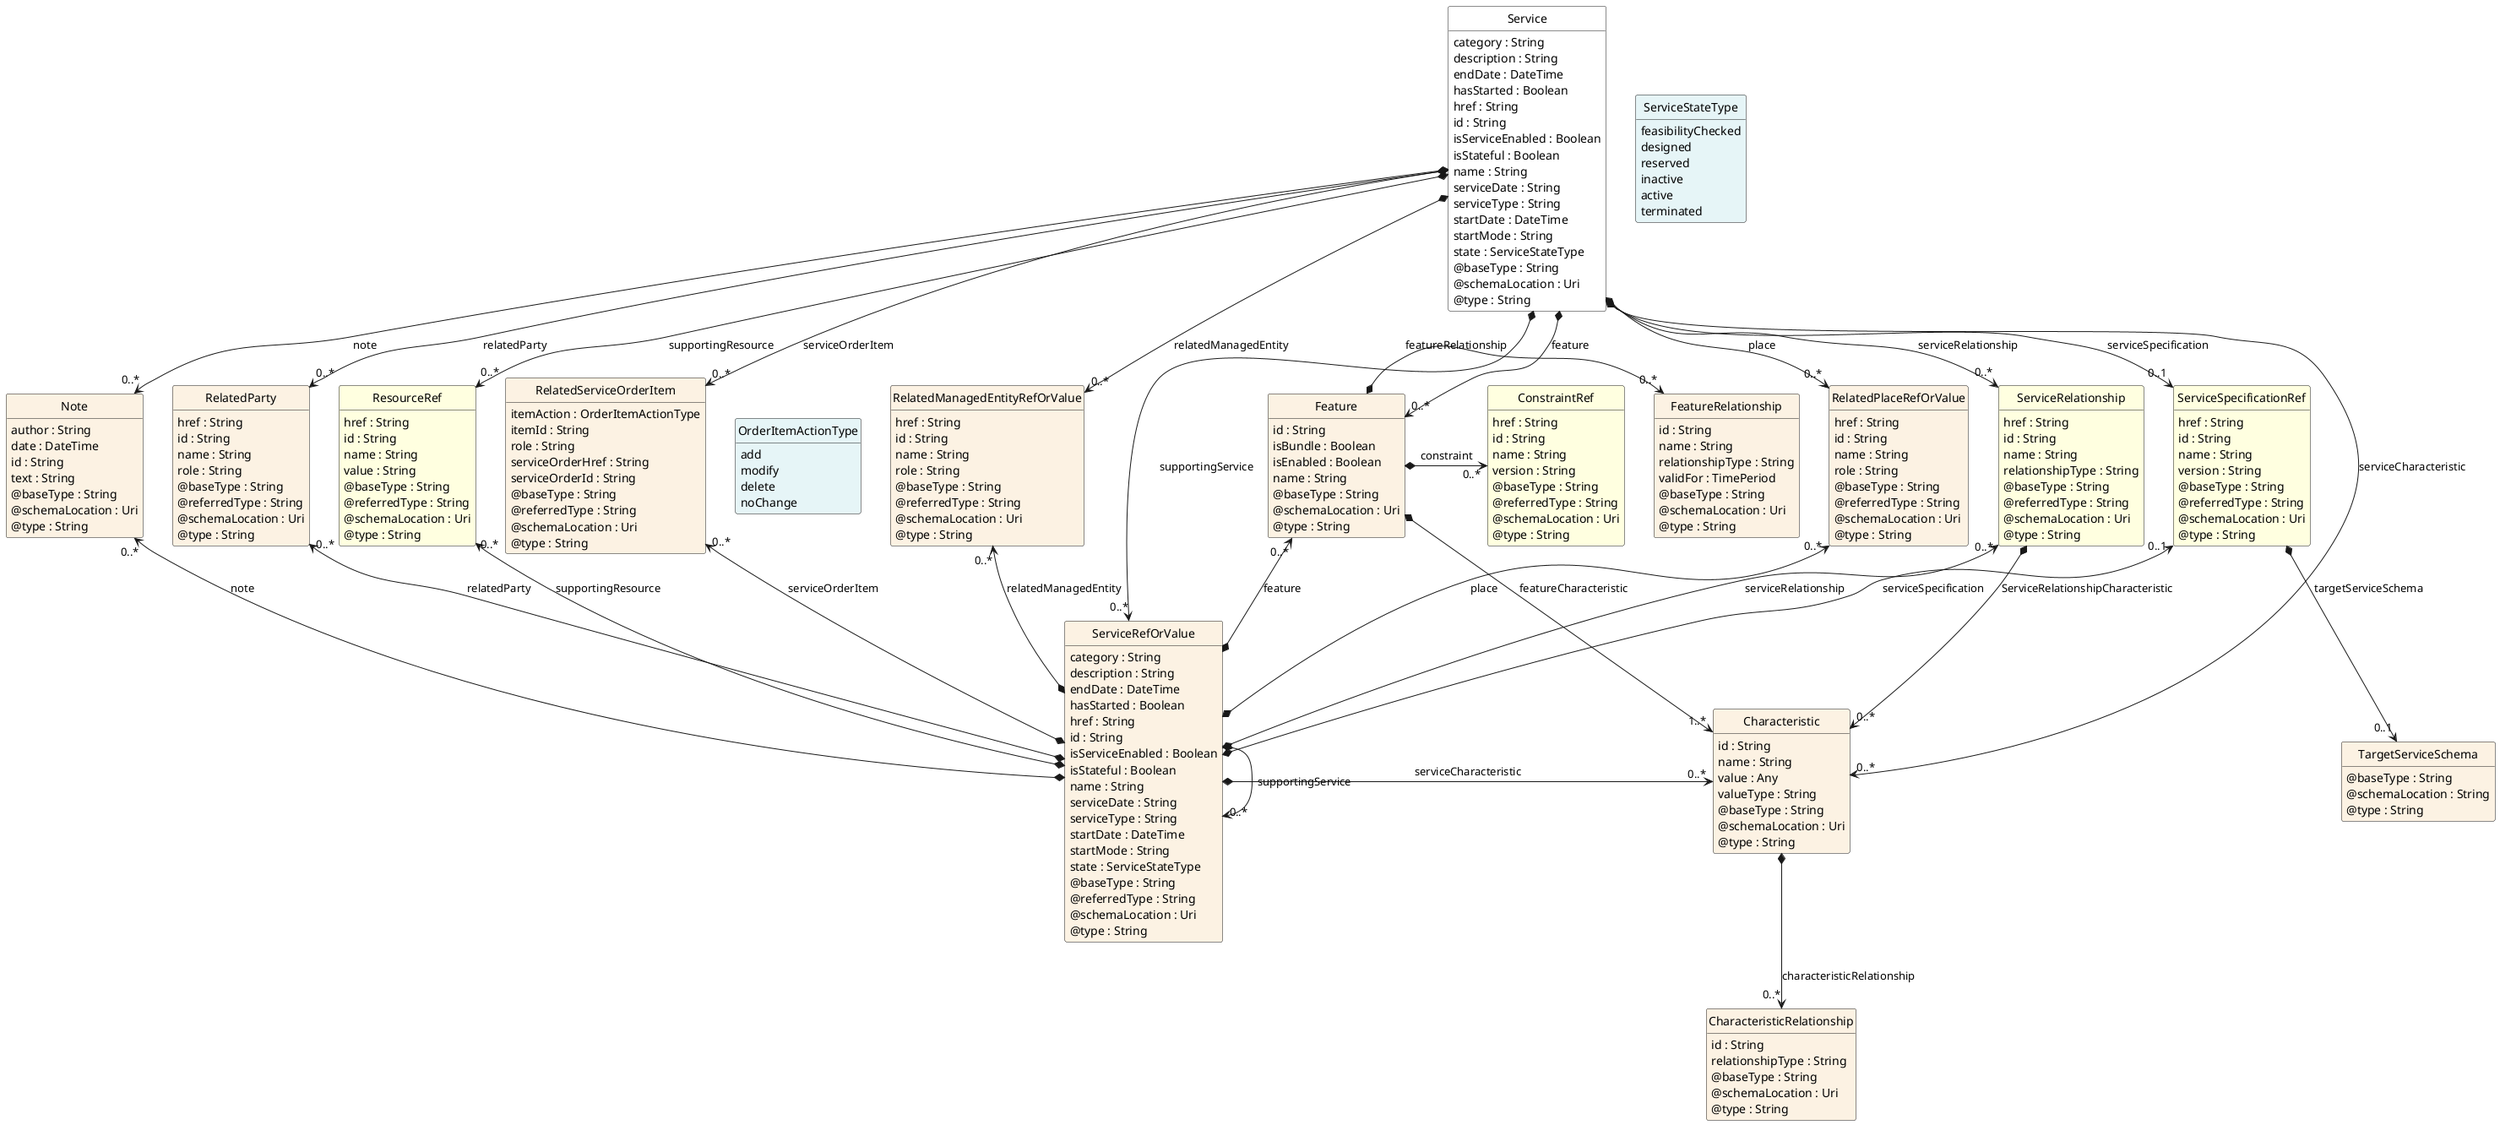 @startuml
hide circle
hide methods
hide stereotype
show <<Enumeration>> stereotype
skinparam class {
   BackgroundColor<<Enumeration>> #E6F5F7
   BackgroundColor<<Ref>> #FFFFE0
   BackgroundColor<<Pivot>> #FFFFFFF
   BackgroundColor #FCF2E3
}

class Service  <<Pivot>> {
    category : String
    description : String
    endDate : DateTime
    hasStarted : Boolean
    href : String
    id : String
    isServiceEnabled : Boolean
    isStateful : Boolean
    name : String
    serviceDate : String
    serviceType : String
    startDate : DateTime
    startMode : String
    state : ServiceStateType
    @baseType : String
    @schemaLocation : Uri
    @type : String
}

class ServiceStateType <<Enumeration>> {
    feasibilityChecked
    designed
    reserved
    inactive
    active
    terminated
}

class Note  {
    author : String
    date : DateTime
    id : String
    text : String
    @baseType : String
    @schemaLocation : Uri
    @type : String
}

class ResourceRef  <<Ref>> {
    href : String
    id : String
    name : String
    value : String
    @baseType : String
    @referredType : String
    @schemaLocation : Uri
    @type : String
}

class RelatedServiceOrderItem  {
    itemAction : OrderItemActionType
    itemId : String
    role : String
    serviceOrderHref : String
    serviceOrderId : String
    @baseType : String
    @referredType : String
    @schemaLocation : Uri
    @type : String
}

class OrderItemActionType <<Enumeration>> {
    add
    modify
    delete
    noChange
}

class ServiceRelationship  <<Ref>> {
    href : String
    id : String
    name : String
    relationshipType : String
    @baseType : String
    @referredType : String
    @schemaLocation : Uri
    @type : String
}

class Characteristic  {
    id : String
    name : String
    value : Any
    valueType : String
    @baseType : String
    @schemaLocation : Uri
    @type : String
}

class CharacteristicRelationship  {
    id : String
    relationshipType : String
    @baseType : String
    @schemaLocation : Uri
    @type : String
}

class Feature  {
    id : String
    isBundle : Boolean
    isEnabled : Boolean
    name : String
    @baseType : String
    @schemaLocation : Uri
    @type : String
}

class ConstraintRef  <<Ref>> {
    href : String
    id : String
    name : String
    version : String
    @baseType : String
    @referredType : String
    @schemaLocation : Uri
    @type : String
}

class FeatureRelationship  {
    id : String
    name : String
    relationshipType : String
    validFor : TimePeriod
    @baseType : String
    @schemaLocation : Uri
    @type : String
}

class RelatedManagedEntityRefOrValue  {
    href : String
    id : String
    name : String
    role : String
    @baseType : String
    @referredType : String
    @schemaLocation : Uri
    @type : String
}

class RelatedPlaceRefOrValue  {
    href : String
    id : String
    name : String
    role : String
    @baseType : String
    @referredType : String
    @schemaLocation : Uri
    @type : String
}

class ServiceSpecificationRef  <<Ref>> {
    href : String
    id : String
    name : String
    version : String
    @baseType : String
    @referredType : String
    @schemaLocation : Uri
    @type : String
}

class TargetServiceSchema  {
    @baseType : String
    @schemaLocation : String
    @type : String
}

class ServiceRefOrValue  {
    category : String
    description : String
    endDate : DateTime
    hasStarted : Boolean
    href : String
    id : String
    isServiceEnabled : Boolean
    isStateful : Boolean
    name : String
    serviceDate : String
    serviceType : String
    startDate : DateTime
    startMode : String
    state : ServiceStateType
    @baseType : String
    @referredType : String
    @schemaLocation : Uri
    @type : String
}

class RelatedParty  {
    href : String
    id : String
    name : String
    role : String
    @baseType : String
    @referredType : String
    @schemaLocation : Uri
    @type : String
}

Service -right[hidden]-> ServiceStateType

Service *-->  "0..*" RelatedManagedEntityRefOrValue : relatedManagedEntity

Service *-->  "0..*" Note : note

Service *-->  "0..*" RelatedServiceOrderItem : serviceOrderItem

Service *-->  "0..*" RelatedPlaceRefOrValue : place

Service *-->  "0..*" RelatedParty : relatedParty

Service *-->  "0..*" ResourceRef : supportingResource

Service *-->  "0..1" ServiceSpecificationRef : serviceSpecification

Service *-->  "0..*" Characteristic : serviceCharacteristic

Service *-->  "0..*" ServiceRelationship : serviceRelationship

Service *-->  "0..*" Feature : feature

Service *-->  "0..*" ServiceRefOrValue : supportingService

RelatedServiceOrderItem -right[hidden]-> OrderItemActionType

ServiceRelationship *-->  "0..*" Characteristic : ServiceRelationshipCharacteristic

Feature *-->  "1..*" Characteristic : featureCharacteristic

ServiceRefOrValue *-right-> "0..*" ServiceRefOrValue : supportingService

Note "0..*" <--* ServiceRefOrValue : note

RelatedManagedEntityRefOrValue "0..*" <--* ServiceRefOrValue : relatedManagedEntity

RelatedParty "0..*" <--* ServiceRefOrValue : relatedParty

RelatedPlaceRefOrValue "0..*" <--* ServiceRefOrValue : place

RelatedServiceOrderItem "0..*" <--* ServiceRefOrValue : serviceOrderItem

ResourceRef "0..*" <--* ServiceRefOrValue : supportingResource

ServiceSpecificationRef "0..1" <--* ServiceRefOrValue : serviceSpecification

Characteristic "0..*" <-left-* ServiceRefOrValue : serviceCharacteristic

ServiceRelationship "0..*" <--* ServiceRefOrValue : serviceRelationship

Feature "0..*" <--* ServiceRefOrValue : feature

ConstraintRef "0..*" <-left-* Feature : constraint

Feature *-right-> "0..*" FeatureRelationship : featureRelationship

Characteristic *-->  "0..*" CharacteristicRelationship : characteristicRelationship

ServiceSpecificationRef *-->  "0..1" TargetServiceSchema : targetServiceSchema

@enduml